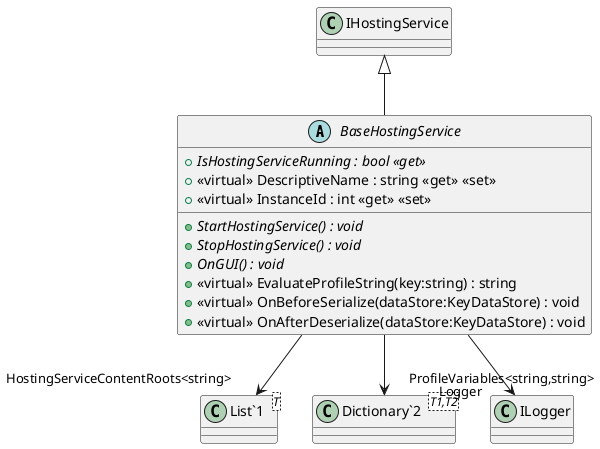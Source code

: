@startuml
abstract class BaseHostingService {
    + {abstract} IsHostingServiceRunning : bool <<get>>
    + {abstract} StartHostingService() : void
    + {abstract} StopHostingService() : void
    + {abstract} OnGUI() : void
    + <<virtual>> DescriptiveName : string <<get>> <<set>>
    + <<virtual>> InstanceId : int <<get>> <<set>>
    + <<virtual>> EvaluateProfileString(key:string) : string
    + <<virtual>> OnBeforeSerialize(dataStore:KeyDataStore) : void
    + <<virtual>> OnAfterDeserialize(dataStore:KeyDataStore) : void
}
class "List`1"<T> {
}
class "Dictionary`2"<T1,T2> {
}
IHostingService <|-- BaseHostingService
BaseHostingService --> "HostingServiceContentRoots<string>" "List`1"
BaseHostingService --> "ProfileVariables<string,string>" "Dictionary`2"
BaseHostingService --> "Logger" ILogger
@enduml
